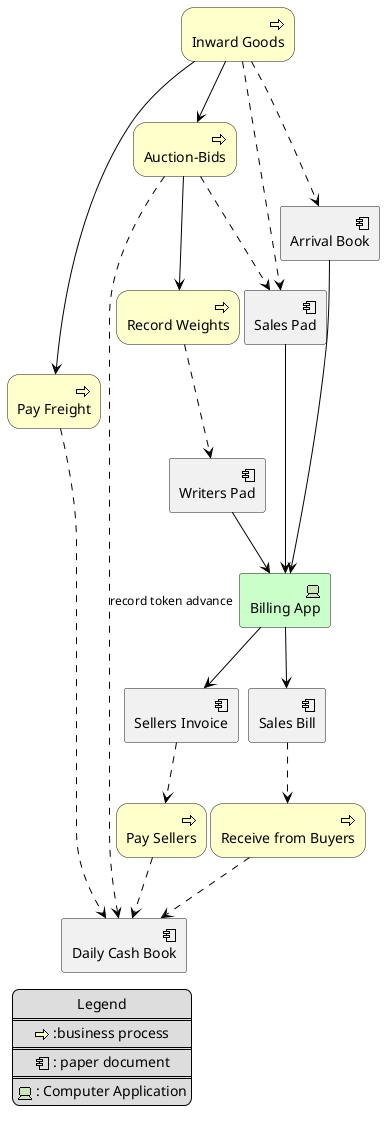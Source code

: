 @startuml

skinparam nodesep 4
!include <archimate/Archimate>
sprite $bProcess jar:archimate/business-process
sprite $aService jar:archimate/application-service
sprite $aComponent jar:archimate/application-component
sprite $Component jar:archimate/component
sprite $techdevice jar:archimate/technology-device


rectangle "Arrival Book" as avak <<$Component>>
rectangle "Daily Cash Book" as cb <<$Component>>
rectangle "Sales Pad" as sp <<$Component>>
rectangle "Writers Pad" as wp <<$Component>>
rectangle "Sales Bill" as bsb <<$Component>>
rectangle "Sellers Invoice" as si <<$Component>>
archimate #Technology "Billing App" as bils <<technology-device>>

Business_Process(ig, "Inward Goods")
Business_Process(pf, "Pay Freight")
Business_Process(ab, "Auction-Bids")
Business_Process(rw, "Record Weights")
Business_Process(sel, "Pay Sellers")
Business_Process(buy, "Receive from Buyers")


ig --> pf
ig --> ab
ab --> rw

ig ..> sp
ab ..> sp
rw ..> wp



pf ..> cb
ab ..> cb : record token advance
ig ..> avak

avak --> bils
sp --> bils
wp --> bils

bils --> bsb
bils --> si

si ..> sel
sel ..> cb
bsb ..> buy
buy ..> cb


legend left
Legend
====
<$bProcess> :business process
====
<$Component> : paper document
====
<$techdevice> : Computer Application
endlegend

@enduml





